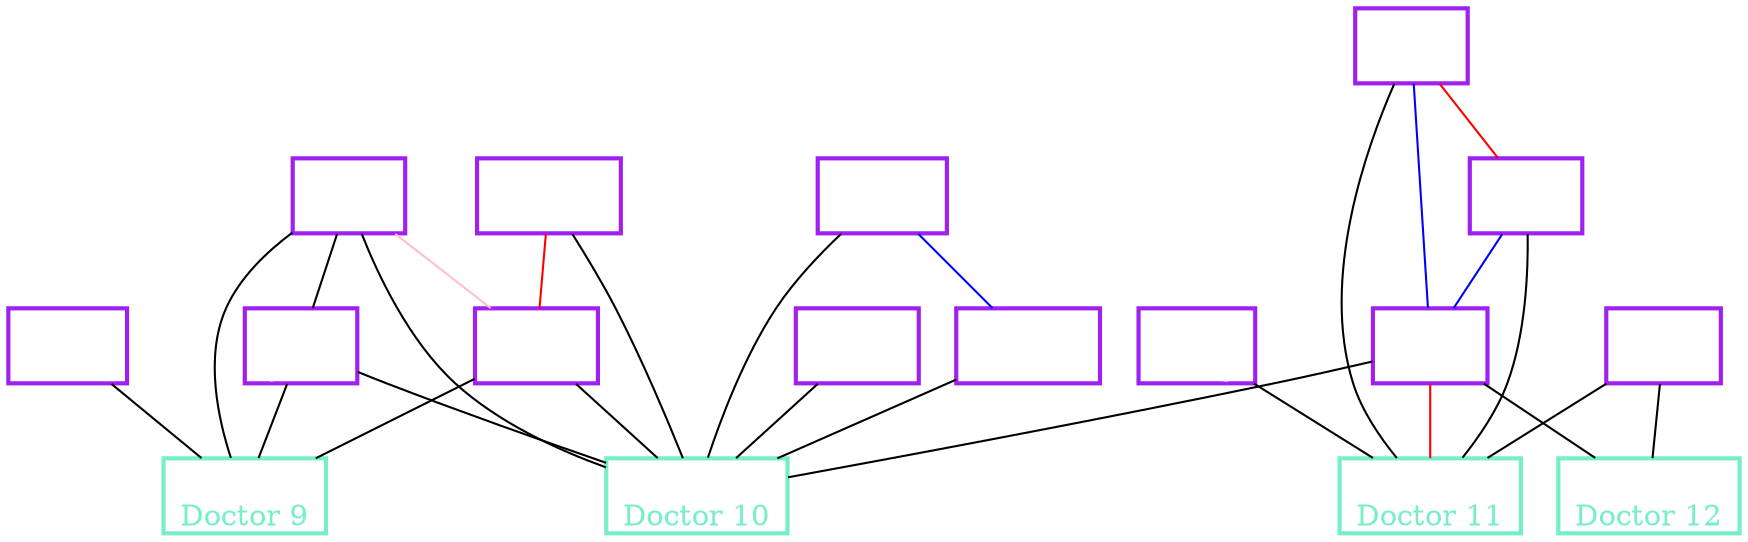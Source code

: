 digraph DoctorWho {

doctor9 [shape=box,color=aquamarine2,style=bold,fontcolor=aquamarine2, label="Doctor 9",image="img/doctor9.gif" labelloc=b];
doctor10 [shape=box,color=aquamarine2,style=bold,fontcolor=aquamarine2, label="Doctor 10",image="img/doctor10.jpg" labelloc=b];
doctor11 [shape=box,color=aquamarine2,style=bold,fontcolor=aquamarine2, label="Doctor 11",image="img/doctor11.png" labelloc=b];
doctor12 [shape=box,color=aquamarine2,style=bold, fontcolor=aquamarine2, label="Doctor 12",image="img/doctor12.jpg" labelloc=b];

{rank=same doctor9 doctor10 doctor11 doctor12} [style=invis];
doctor11->doctor12[style=invis];


adam [shape=box,color=purple,style=bold,fontcolor=white, label="Adam",image="img/adam.png" labelloc=b];
rose [shape=box,color=purple,style=bold,fontcolor=white, label="Rose",image="img/rose.png" labelloc=b];
jack [shape=box,color=purple,style=bold,fontcolor=white, label="Jack",image="img/jack.jpg" labelloc=b];
micky [shape=box,color=purple,style=bold,fontcolor=white, label="Micky",image="img/micky.jpg" labelloc=b];
martha [shape=box,color=purple,style=bold,fontcolor=white, label="Martha",image="img/martha.jpeg" labelloc=b];
donna [shape=box,color=purple,style=bold,fontcolor=white, label="Donna",image="img/donna.png" labelloc=b];
wilfred [shape=box,color=purple,style=bold,fontcolor=white, label="Wilfred",image="img/wilfred.jpg" labelloc=b];
sarah [shape=box,color=purple,style=bold,fontcolor=white, label="Sarah",image="img/sarah.png" labelloc=b];
river [shape=box,color=purple,style=bold,fontcolor=white, label="River",image="img/river.jpg" labelloc=b];
amy [shape=box,color=purple,style=bold, fontcolor=white, label="Amy",image="img/amy.png" labelloc=b];
clara [shape=box,color=purple,style=bold,fontcolor=white, label="Clara",image="img/clara.png" labelloc=b];
craig [shape=box,color=purple,style=bold,fontcolor=white, label="Craig",image="img/craig.png" labelloc=b];
rory [shape=box,color=purple,style=bold,fontcolor=white, label="Rory",image="img/rory.png" labelloc=b];

rankdir="TB"


rose->doctor9 [dir=none];
rose->doctor10 [dir=none];
jack->doctor9 [dir=none];
jack->doctor10 [dir=none];
adam->doctor9 [dir=none];
micky->doctor9 [dir=none];
micky->doctor10 [dir=none];
rose->micky [dir=none color=pink];
rose->jack [dir=none];
martha->doctor10[dir=none];
martha->micky [dir=none color=red];
donna->doctor10[dir=none];
wilfred->doctor10[dir=none];
donna->wilfred [dir=none color=blue];
sarah->doctor10[dir=none];
river->doctor10[dir=none];
river->doctor11[dir=none color=red];
river->doctor12[dir=none];
amy->doctor11[dir=none];
rory->doctor11[dir=none];
amy->rory [dir=none color=red];
amy->river [dir=none color=blue];
rory->river [dir=none color=blue];
clara->doctor11[dir=none];
clara->doctor12[dir=none];
craig->doctor11[dir=none];

}